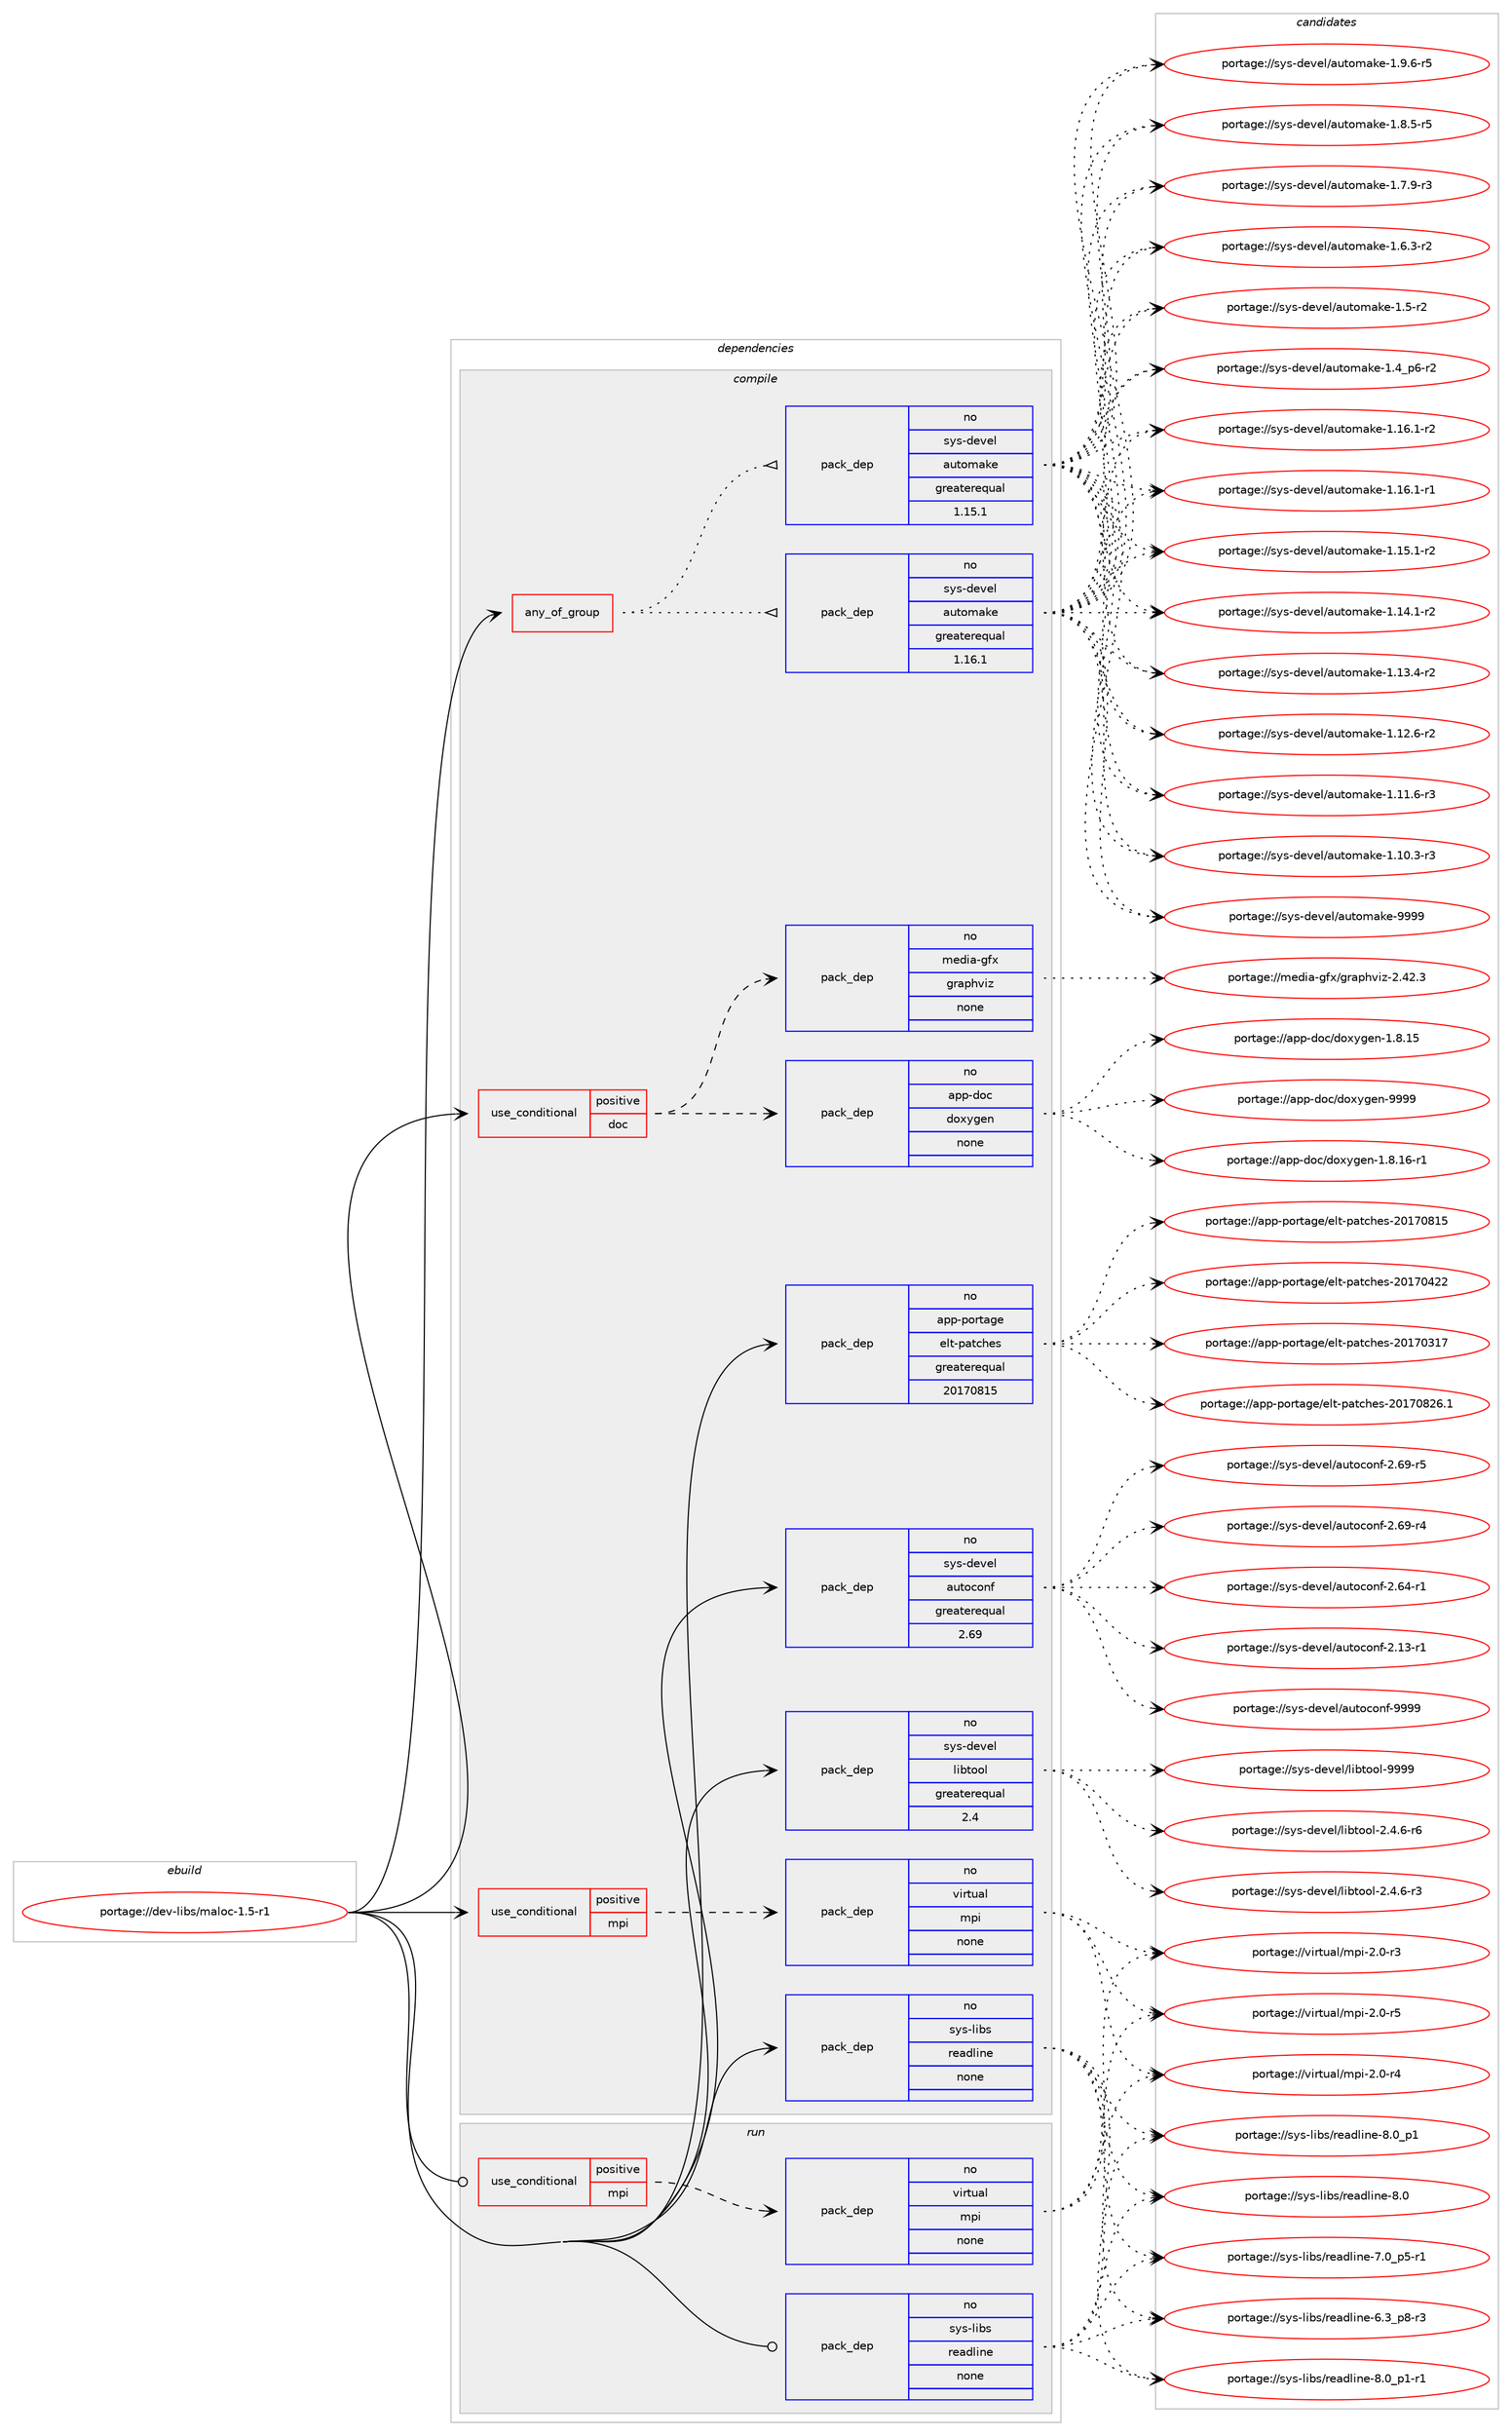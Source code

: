 digraph prolog {

# *************
# Graph options
# *************

newrank=true;
concentrate=true;
compound=true;
graph [rankdir=LR,fontname=Helvetica,fontsize=10,ranksep=1.5];#, ranksep=2.5, nodesep=0.2];
edge  [arrowhead=vee];
node  [fontname=Helvetica,fontsize=10];

# **********
# The ebuild
# **********

subgraph cluster_leftcol {
color=gray;
rank=same;
label=<<i>ebuild</i>>;
id [label="portage://dev-libs/maloc-1.5-r1", color=red, width=4, href="../dev-libs/maloc-1.5-r1.svg"];
}

# ****************
# The dependencies
# ****************

subgraph cluster_midcol {
color=gray;
label=<<i>dependencies</i>>;
subgraph cluster_compile {
fillcolor="#eeeeee";
style=filled;
label=<<i>compile</i>>;
subgraph any4969 {
dependency509550 [label=<<TABLE BORDER="0" CELLBORDER="1" CELLSPACING="0" CELLPADDING="4"><TR><TD CELLPADDING="10">any_of_group</TD></TR></TABLE>>, shape=none, color=red];subgraph pack379868 {
dependency509551 [label=<<TABLE BORDER="0" CELLBORDER="1" CELLSPACING="0" CELLPADDING="4" WIDTH="220"><TR><TD ROWSPAN="6" CELLPADDING="30">pack_dep</TD></TR><TR><TD WIDTH="110">no</TD></TR><TR><TD>sys-devel</TD></TR><TR><TD>automake</TD></TR><TR><TD>greaterequal</TD></TR><TR><TD>1.16.1</TD></TR></TABLE>>, shape=none, color=blue];
}
dependency509550:e -> dependency509551:w [weight=20,style="dotted",arrowhead="oinv"];
subgraph pack379869 {
dependency509552 [label=<<TABLE BORDER="0" CELLBORDER="1" CELLSPACING="0" CELLPADDING="4" WIDTH="220"><TR><TD ROWSPAN="6" CELLPADDING="30">pack_dep</TD></TR><TR><TD WIDTH="110">no</TD></TR><TR><TD>sys-devel</TD></TR><TR><TD>automake</TD></TR><TR><TD>greaterequal</TD></TR><TR><TD>1.15.1</TD></TR></TABLE>>, shape=none, color=blue];
}
dependency509550:e -> dependency509552:w [weight=20,style="dotted",arrowhead="oinv"];
}
id:e -> dependency509550:w [weight=20,style="solid",arrowhead="vee"];
subgraph cond124478 {
dependency509553 [label=<<TABLE BORDER="0" CELLBORDER="1" CELLSPACING="0" CELLPADDING="4"><TR><TD ROWSPAN="3" CELLPADDING="10">use_conditional</TD></TR><TR><TD>positive</TD></TR><TR><TD>doc</TD></TR></TABLE>>, shape=none, color=red];
subgraph pack379870 {
dependency509554 [label=<<TABLE BORDER="0" CELLBORDER="1" CELLSPACING="0" CELLPADDING="4" WIDTH="220"><TR><TD ROWSPAN="6" CELLPADDING="30">pack_dep</TD></TR><TR><TD WIDTH="110">no</TD></TR><TR><TD>media-gfx</TD></TR><TR><TD>graphviz</TD></TR><TR><TD>none</TD></TR><TR><TD></TD></TR></TABLE>>, shape=none, color=blue];
}
dependency509553:e -> dependency509554:w [weight=20,style="dashed",arrowhead="vee"];
subgraph pack379871 {
dependency509555 [label=<<TABLE BORDER="0" CELLBORDER="1" CELLSPACING="0" CELLPADDING="4" WIDTH="220"><TR><TD ROWSPAN="6" CELLPADDING="30">pack_dep</TD></TR><TR><TD WIDTH="110">no</TD></TR><TR><TD>app-doc</TD></TR><TR><TD>doxygen</TD></TR><TR><TD>none</TD></TR><TR><TD></TD></TR></TABLE>>, shape=none, color=blue];
}
dependency509553:e -> dependency509555:w [weight=20,style="dashed",arrowhead="vee"];
}
id:e -> dependency509553:w [weight=20,style="solid",arrowhead="vee"];
subgraph cond124479 {
dependency509556 [label=<<TABLE BORDER="0" CELLBORDER="1" CELLSPACING="0" CELLPADDING="4"><TR><TD ROWSPAN="3" CELLPADDING="10">use_conditional</TD></TR><TR><TD>positive</TD></TR><TR><TD>mpi</TD></TR></TABLE>>, shape=none, color=red];
subgraph pack379872 {
dependency509557 [label=<<TABLE BORDER="0" CELLBORDER="1" CELLSPACING="0" CELLPADDING="4" WIDTH="220"><TR><TD ROWSPAN="6" CELLPADDING="30">pack_dep</TD></TR><TR><TD WIDTH="110">no</TD></TR><TR><TD>virtual</TD></TR><TR><TD>mpi</TD></TR><TR><TD>none</TD></TR><TR><TD></TD></TR></TABLE>>, shape=none, color=blue];
}
dependency509556:e -> dependency509557:w [weight=20,style="dashed",arrowhead="vee"];
}
id:e -> dependency509556:w [weight=20,style="solid",arrowhead="vee"];
subgraph pack379873 {
dependency509558 [label=<<TABLE BORDER="0" CELLBORDER="1" CELLSPACING="0" CELLPADDING="4" WIDTH="220"><TR><TD ROWSPAN="6" CELLPADDING="30">pack_dep</TD></TR><TR><TD WIDTH="110">no</TD></TR><TR><TD>app-portage</TD></TR><TR><TD>elt-patches</TD></TR><TR><TD>greaterequal</TD></TR><TR><TD>20170815</TD></TR></TABLE>>, shape=none, color=blue];
}
id:e -> dependency509558:w [weight=20,style="solid",arrowhead="vee"];
subgraph pack379874 {
dependency509559 [label=<<TABLE BORDER="0" CELLBORDER="1" CELLSPACING="0" CELLPADDING="4" WIDTH="220"><TR><TD ROWSPAN="6" CELLPADDING="30">pack_dep</TD></TR><TR><TD WIDTH="110">no</TD></TR><TR><TD>sys-devel</TD></TR><TR><TD>autoconf</TD></TR><TR><TD>greaterequal</TD></TR><TR><TD>2.69</TD></TR></TABLE>>, shape=none, color=blue];
}
id:e -> dependency509559:w [weight=20,style="solid",arrowhead="vee"];
subgraph pack379875 {
dependency509560 [label=<<TABLE BORDER="0" CELLBORDER="1" CELLSPACING="0" CELLPADDING="4" WIDTH="220"><TR><TD ROWSPAN="6" CELLPADDING="30">pack_dep</TD></TR><TR><TD WIDTH="110">no</TD></TR><TR><TD>sys-devel</TD></TR><TR><TD>libtool</TD></TR><TR><TD>greaterequal</TD></TR><TR><TD>2.4</TD></TR></TABLE>>, shape=none, color=blue];
}
id:e -> dependency509560:w [weight=20,style="solid",arrowhead="vee"];
subgraph pack379876 {
dependency509561 [label=<<TABLE BORDER="0" CELLBORDER="1" CELLSPACING="0" CELLPADDING="4" WIDTH="220"><TR><TD ROWSPAN="6" CELLPADDING="30">pack_dep</TD></TR><TR><TD WIDTH="110">no</TD></TR><TR><TD>sys-libs</TD></TR><TR><TD>readline</TD></TR><TR><TD>none</TD></TR><TR><TD></TD></TR></TABLE>>, shape=none, color=blue];
}
id:e -> dependency509561:w [weight=20,style="solid",arrowhead="vee"];
}
subgraph cluster_compileandrun {
fillcolor="#eeeeee";
style=filled;
label=<<i>compile and run</i>>;
}
subgraph cluster_run {
fillcolor="#eeeeee";
style=filled;
label=<<i>run</i>>;
subgraph cond124480 {
dependency509562 [label=<<TABLE BORDER="0" CELLBORDER="1" CELLSPACING="0" CELLPADDING="4"><TR><TD ROWSPAN="3" CELLPADDING="10">use_conditional</TD></TR><TR><TD>positive</TD></TR><TR><TD>mpi</TD></TR></TABLE>>, shape=none, color=red];
subgraph pack379877 {
dependency509563 [label=<<TABLE BORDER="0" CELLBORDER="1" CELLSPACING="0" CELLPADDING="4" WIDTH="220"><TR><TD ROWSPAN="6" CELLPADDING="30">pack_dep</TD></TR><TR><TD WIDTH="110">no</TD></TR><TR><TD>virtual</TD></TR><TR><TD>mpi</TD></TR><TR><TD>none</TD></TR><TR><TD></TD></TR></TABLE>>, shape=none, color=blue];
}
dependency509562:e -> dependency509563:w [weight=20,style="dashed",arrowhead="vee"];
}
id:e -> dependency509562:w [weight=20,style="solid",arrowhead="odot"];
subgraph pack379878 {
dependency509564 [label=<<TABLE BORDER="0" CELLBORDER="1" CELLSPACING="0" CELLPADDING="4" WIDTH="220"><TR><TD ROWSPAN="6" CELLPADDING="30">pack_dep</TD></TR><TR><TD WIDTH="110">no</TD></TR><TR><TD>sys-libs</TD></TR><TR><TD>readline</TD></TR><TR><TD>none</TD></TR><TR><TD></TD></TR></TABLE>>, shape=none, color=blue];
}
id:e -> dependency509564:w [weight=20,style="solid",arrowhead="odot"];
}
}

# **************
# The candidates
# **************

subgraph cluster_choices {
rank=same;
color=gray;
label=<<i>candidates</i>>;

subgraph choice379868 {
color=black;
nodesep=1;
choice115121115451001011181011084797117116111109971071014557575757 [label="portage://sys-devel/automake-9999", color=red, width=4,href="../sys-devel/automake-9999.svg"];
choice115121115451001011181011084797117116111109971071014549465746544511453 [label="portage://sys-devel/automake-1.9.6-r5", color=red, width=4,href="../sys-devel/automake-1.9.6-r5.svg"];
choice115121115451001011181011084797117116111109971071014549465646534511453 [label="portage://sys-devel/automake-1.8.5-r5", color=red, width=4,href="../sys-devel/automake-1.8.5-r5.svg"];
choice115121115451001011181011084797117116111109971071014549465546574511451 [label="portage://sys-devel/automake-1.7.9-r3", color=red, width=4,href="../sys-devel/automake-1.7.9-r3.svg"];
choice115121115451001011181011084797117116111109971071014549465446514511450 [label="portage://sys-devel/automake-1.6.3-r2", color=red, width=4,href="../sys-devel/automake-1.6.3-r2.svg"];
choice11512111545100101118101108479711711611110997107101454946534511450 [label="portage://sys-devel/automake-1.5-r2", color=red, width=4,href="../sys-devel/automake-1.5-r2.svg"];
choice115121115451001011181011084797117116111109971071014549465295112544511450 [label="portage://sys-devel/automake-1.4_p6-r2", color=red, width=4,href="../sys-devel/automake-1.4_p6-r2.svg"];
choice11512111545100101118101108479711711611110997107101454946495446494511450 [label="portage://sys-devel/automake-1.16.1-r2", color=red, width=4,href="../sys-devel/automake-1.16.1-r2.svg"];
choice11512111545100101118101108479711711611110997107101454946495446494511449 [label="portage://sys-devel/automake-1.16.1-r1", color=red, width=4,href="../sys-devel/automake-1.16.1-r1.svg"];
choice11512111545100101118101108479711711611110997107101454946495346494511450 [label="portage://sys-devel/automake-1.15.1-r2", color=red, width=4,href="../sys-devel/automake-1.15.1-r2.svg"];
choice11512111545100101118101108479711711611110997107101454946495246494511450 [label="portage://sys-devel/automake-1.14.1-r2", color=red, width=4,href="../sys-devel/automake-1.14.1-r2.svg"];
choice11512111545100101118101108479711711611110997107101454946495146524511450 [label="portage://sys-devel/automake-1.13.4-r2", color=red, width=4,href="../sys-devel/automake-1.13.4-r2.svg"];
choice11512111545100101118101108479711711611110997107101454946495046544511450 [label="portage://sys-devel/automake-1.12.6-r2", color=red, width=4,href="../sys-devel/automake-1.12.6-r2.svg"];
choice11512111545100101118101108479711711611110997107101454946494946544511451 [label="portage://sys-devel/automake-1.11.6-r3", color=red, width=4,href="../sys-devel/automake-1.11.6-r3.svg"];
choice11512111545100101118101108479711711611110997107101454946494846514511451 [label="portage://sys-devel/automake-1.10.3-r3", color=red, width=4,href="../sys-devel/automake-1.10.3-r3.svg"];
dependency509551:e -> choice115121115451001011181011084797117116111109971071014557575757:w [style=dotted,weight="100"];
dependency509551:e -> choice115121115451001011181011084797117116111109971071014549465746544511453:w [style=dotted,weight="100"];
dependency509551:e -> choice115121115451001011181011084797117116111109971071014549465646534511453:w [style=dotted,weight="100"];
dependency509551:e -> choice115121115451001011181011084797117116111109971071014549465546574511451:w [style=dotted,weight="100"];
dependency509551:e -> choice115121115451001011181011084797117116111109971071014549465446514511450:w [style=dotted,weight="100"];
dependency509551:e -> choice11512111545100101118101108479711711611110997107101454946534511450:w [style=dotted,weight="100"];
dependency509551:e -> choice115121115451001011181011084797117116111109971071014549465295112544511450:w [style=dotted,weight="100"];
dependency509551:e -> choice11512111545100101118101108479711711611110997107101454946495446494511450:w [style=dotted,weight="100"];
dependency509551:e -> choice11512111545100101118101108479711711611110997107101454946495446494511449:w [style=dotted,weight="100"];
dependency509551:e -> choice11512111545100101118101108479711711611110997107101454946495346494511450:w [style=dotted,weight="100"];
dependency509551:e -> choice11512111545100101118101108479711711611110997107101454946495246494511450:w [style=dotted,weight="100"];
dependency509551:e -> choice11512111545100101118101108479711711611110997107101454946495146524511450:w [style=dotted,weight="100"];
dependency509551:e -> choice11512111545100101118101108479711711611110997107101454946495046544511450:w [style=dotted,weight="100"];
dependency509551:e -> choice11512111545100101118101108479711711611110997107101454946494946544511451:w [style=dotted,weight="100"];
dependency509551:e -> choice11512111545100101118101108479711711611110997107101454946494846514511451:w [style=dotted,weight="100"];
}
subgraph choice379869 {
color=black;
nodesep=1;
choice115121115451001011181011084797117116111109971071014557575757 [label="portage://sys-devel/automake-9999", color=red, width=4,href="../sys-devel/automake-9999.svg"];
choice115121115451001011181011084797117116111109971071014549465746544511453 [label="portage://sys-devel/automake-1.9.6-r5", color=red, width=4,href="../sys-devel/automake-1.9.6-r5.svg"];
choice115121115451001011181011084797117116111109971071014549465646534511453 [label="portage://sys-devel/automake-1.8.5-r5", color=red, width=4,href="../sys-devel/automake-1.8.5-r5.svg"];
choice115121115451001011181011084797117116111109971071014549465546574511451 [label="portage://sys-devel/automake-1.7.9-r3", color=red, width=4,href="../sys-devel/automake-1.7.9-r3.svg"];
choice115121115451001011181011084797117116111109971071014549465446514511450 [label="portage://sys-devel/automake-1.6.3-r2", color=red, width=4,href="../sys-devel/automake-1.6.3-r2.svg"];
choice11512111545100101118101108479711711611110997107101454946534511450 [label="portage://sys-devel/automake-1.5-r2", color=red, width=4,href="../sys-devel/automake-1.5-r2.svg"];
choice115121115451001011181011084797117116111109971071014549465295112544511450 [label="portage://sys-devel/automake-1.4_p6-r2", color=red, width=4,href="../sys-devel/automake-1.4_p6-r2.svg"];
choice11512111545100101118101108479711711611110997107101454946495446494511450 [label="portage://sys-devel/automake-1.16.1-r2", color=red, width=4,href="../sys-devel/automake-1.16.1-r2.svg"];
choice11512111545100101118101108479711711611110997107101454946495446494511449 [label="portage://sys-devel/automake-1.16.1-r1", color=red, width=4,href="../sys-devel/automake-1.16.1-r1.svg"];
choice11512111545100101118101108479711711611110997107101454946495346494511450 [label="portage://sys-devel/automake-1.15.1-r2", color=red, width=4,href="../sys-devel/automake-1.15.1-r2.svg"];
choice11512111545100101118101108479711711611110997107101454946495246494511450 [label="portage://sys-devel/automake-1.14.1-r2", color=red, width=4,href="../sys-devel/automake-1.14.1-r2.svg"];
choice11512111545100101118101108479711711611110997107101454946495146524511450 [label="portage://sys-devel/automake-1.13.4-r2", color=red, width=4,href="../sys-devel/automake-1.13.4-r2.svg"];
choice11512111545100101118101108479711711611110997107101454946495046544511450 [label="portage://sys-devel/automake-1.12.6-r2", color=red, width=4,href="../sys-devel/automake-1.12.6-r2.svg"];
choice11512111545100101118101108479711711611110997107101454946494946544511451 [label="portage://sys-devel/automake-1.11.6-r3", color=red, width=4,href="../sys-devel/automake-1.11.6-r3.svg"];
choice11512111545100101118101108479711711611110997107101454946494846514511451 [label="portage://sys-devel/automake-1.10.3-r3", color=red, width=4,href="../sys-devel/automake-1.10.3-r3.svg"];
dependency509552:e -> choice115121115451001011181011084797117116111109971071014557575757:w [style=dotted,weight="100"];
dependency509552:e -> choice115121115451001011181011084797117116111109971071014549465746544511453:w [style=dotted,weight="100"];
dependency509552:e -> choice115121115451001011181011084797117116111109971071014549465646534511453:w [style=dotted,weight="100"];
dependency509552:e -> choice115121115451001011181011084797117116111109971071014549465546574511451:w [style=dotted,weight="100"];
dependency509552:e -> choice115121115451001011181011084797117116111109971071014549465446514511450:w [style=dotted,weight="100"];
dependency509552:e -> choice11512111545100101118101108479711711611110997107101454946534511450:w [style=dotted,weight="100"];
dependency509552:e -> choice115121115451001011181011084797117116111109971071014549465295112544511450:w [style=dotted,weight="100"];
dependency509552:e -> choice11512111545100101118101108479711711611110997107101454946495446494511450:w [style=dotted,weight="100"];
dependency509552:e -> choice11512111545100101118101108479711711611110997107101454946495446494511449:w [style=dotted,weight="100"];
dependency509552:e -> choice11512111545100101118101108479711711611110997107101454946495346494511450:w [style=dotted,weight="100"];
dependency509552:e -> choice11512111545100101118101108479711711611110997107101454946495246494511450:w [style=dotted,weight="100"];
dependency509552:e -> choice11512111545100101118101108479711711611110997107101454946495146524511450:w [style=dotted,weight="100"];
dependency509552:e -> choice11512111545100101118101108479711711611110997107101454946495046544511450:w [style=dotted,weight="100"];
dependency509552:e -> choice11512111545100101118101108479711711611110997107101454946494946544511451:w [style=dotted,weight="100"];
dependency509552:e -> choice11512111545100101118101108479711711611110997107101454946494846514511451:w [style=dotted,weight="100"];
}
subgraph choice379870 {
color=black;
nodesep=1;
choice1091011001059745103102120471031149711210411810512245504652504651 [label="portage://media-gfx/graphviz-2.42.3", color=red, width=4,href="../media-gfx/graphviz-2.42.3.svg"];
dependency509554:e -> choice1091011001059745103102120471031149711210411810512245504652504651:w [style=dotted,weight="100"];
}
subgraph choice379871 {
color=black;
nodesep=1;
choice971121124510011199471001111201211031011104557575757 [label="portage://app-doc/doxygen-9999", color=red, width=4,href="../app-doc/doxygen-9999.svg"];
choice97112112451001119947100111120121103101110454946564649544511449 [label="portage://app-doc/doxygen-1.8.16-r1", color=red, width=4,href="../app-doc/doxygen-1.8.16-r1.svg"];
choice9711211245100111994710011112012110310111045494656464953 [label="portage://app-doc/doxygen-1.8.15", color=red, width=4,href="../app-doc/doxygen-1.8.15.svg"];
dependency509555:e -> choice971121124510011199471001111201211031011104557575757:w [style=dotted,weight="100"];
dependency509555:e -> choice97112112451001119947100111120121103101110454946564649544511449:w [style=dotted,weight="100"];
dependency509555:e -> choice9711211245100111994710011112012110310111045494656464953:w [style=dotted,weight="100"];
}
subgraph choice379872 {
color=black;
nodesep=1;
choice1181051141161179710847109112105455046484511453 [label="portage://virtual/mpi-2.0-r5", color=red, width=4,href="../virtual/mpi-2.0-r5.svg"];
choice1181051141161179710847109112105455046484511452 [label="portage://virtual/mpi-2.0-r4", color=red, width=4,href="../virtual/mpi-2.0-r4.svg"];
choice1181051141161179710847109112105455046484511451 [label="portage://virtual/mpi-2.0-r3", color=red, width=4,href="../virtual/mpi-2.0-r3.svg"];
dependency509557:e -> choice1181051141161179710847109112105455046484511453:w [style=dotted,weight="100"];
dependency509557:e -> choice1181051141161179710847109112105455046484511452:w [style=dotted,weight="100"];
dependency509557:e -> choice1181051141161179710847109112105455046484511451:w [style=dotted,weight="100"];
}
subgraph choice379873 {
color=black;
nodesep=1;
choice971121124511211111411697103101471011081164511297116991041011154550484955485650544649 [label="portage://app-portage/elt-patches-20170826.1", color=red, width=4,href="../app-portage/elt-patches-20170826.1.svg"];
choice97112112451121111141169710310147101108116451129711699104101115455048495548564953 [label="portage://app-portage/elt-patches-20170815", color=red, width=4,href="../app-portage/elt-patches-20170815.svg"];
choice97112112451121111141169710310147101108116451129711699104101115455048495548525050 [label="portage://app-portage/elt-patches-20170422", color=red, width=4,href="../app-portage/elt-patches-20170422.svg"];
choice97112112451121111141169710310147101108116451129711699104101115455048495548514955 [label="portage://app-portage/elt-patches-20170317", color=red, width=4,href="../app-portage/elt-patches-20170317.svg"];
dependency509558:e -> choice971121124511211111411697103101471011081164511297116991041011154550484955485650544649:w [style=dotted,weight="100"];
dependency509558:e -> choice97112112451121111141169710310147101108116451129711699104101115455048495548564953:w [style=dotted,weight="100"];
dependency509558:e -> choice97112112451121111141169710310147101108116451129711699104101115455048495548525050:w [style=dotted,weight="100"];
dependency509558:e -> choice97112112451121111141169710310147101108116451129711699104101115455048495548514955:w [style=dotted,weight="100"];
}
subgraph choice379874 {
color=black;
nodesep=1;
choice115121115451001011181011084797117116111991111101024557575757 [label="portage://sys-devel/autoconf-9999", color=red, width=4,href="../sys-devel/autoconf-9999.svg"];
choice1151211154510010111810110847971171161119911111010245504654574511453 [label="portage://sys-devel/autoconf-2.69-r5", color=red, width=4,href="../sys-devel/autoconf-2.69-r5.svg"];
choice1151211154510010111810110847971171161119911111010245504654574511452 [label="portage://sys-devel/autoconf-2.69-r4", color=red, width=4,href="../sys-devel/autoconf-2.69-r4.svg"];
choice1151211154510010111810110847971171161119911111010245504654524511449 [label="portage://sys-devel/autoconf-2.64-r1", color=red, width=4,href="../sys-devel/autoconf-2.64-r1.svg"];
choice1151211154510010111810110847971171161119911111010245504649514511449 [label="portage://sys-devel/autoconf-2.13-r1", color=red, width=4,href="../sys-devel/autoconf-2.13-r1.svg"];
dependency509559:e -> choice115121115451001011181011084797117116111991111101024557575757:w [style=dotted,weight="100"];
dependency509559:e -> choice1151211154510010111810110847971171161119911111010245504654574511453:w [style=dotted,weight="100"];
dependency509559:e -> choice1151211154510010111810110847971171161119911111010245504654574511452:w [style=dotted,weight="100"];
dependency509559:e -> choice1151211154510010111810110847971171161119911111010245504654524511449:w [style=dotted,weight="100"];
dependency509559:e -> choice1151211154510010111810110847971171161119911111010245504649514511449:w [style=dotted,weight="100"];
}
subgraph choice379875 {
color=black;
nodesep=1;
choice1151211154510010111810110847108105981161111111084557575757 [label="portage://sys-devel/libtool-9999", color=red, width=4,href="../sys-devel/libtool-9999.svg"];
choice1151211154510010111810110847108105981161111111084550465246544511454 [label="portage://sys-devel/libtool-2.4.6-r6", color=red, width=4,href="../sys-devel/libtool-2.4.6-r6.svg"];
choice1151211154510010111810110847108105981161111111084550465246544511451 [label="portage://sys-devel/libtool-2.4.6-r3", color=red, width=4,href="../sys-devel/libtool-2.4.6-r3.svg"];
dependency509560:e -> choice1151211154510010111810110847108105981161111111084557575757:w [style=dotted,weight="100"];
dependency509560:e -> choice1151211154510010111810110847108105981161111111084550465246544511454:w [style=dotted,weight="100"];
dependency509560:e -> choice1151211154510010111810110847108105981161111111084550465246544511451:w [style=dotted,weight="100"];
}
subgraph choice379876 {
color=black;
nodesep=1;
choice115121115451081059811547114101971001081051101014556464895112494511449 [label="portage://sys-libs/readline-8.0_p1-r1", color=red, width=4,href="../sys-libs/readline-8.0_p1-r1.svg"];
choice11512111545108105981154711410197100108105110101455646489511249 [label="portage://sys-libs/readline-8.0_p1", color=red, width=4,href="../sys-libs/readline-8.0_p1.svg"];
choice1151211154510810598115471141019710010810511010145564648 [label="portage://sys-libs/readline-8.0", color=red, width=4,href="../sys-libs/readline-8.0.svg"];
choice115121115451081059811547114101971001081051101014555464895112534511449 [label="portage://sys-libs/readline-7.0_p5-r1", color=red, width=4,href="../sys-libs/readline-7.0_p5-r1.svg"];
choice115121115451081059811547114101971001081051101014554465195112564511451 [label="portage://sys-libs/readline-6.3_p8-r3", color=red, width=4,href="../sys-libs/readline-6.3_p8-r3.svg"];
dependency509561:e -> choice115121115451081059811547114101971001081051101014556464895112494511449:w [style=dotted,weight="100"];
dependency509561:e -> choice11512111545108105981154711410197100108105110101455646489511249:w [style=dotted,weight="100"];
dependency509561:e -> choice1151211154510810598115471141019710010810511010145564648:w [style=dotted,weight="100"];
dependency509561:e -> choice115121115451081059811547114101971001081051101014555464895112534511449:w [style=dotted,weight="100"];
dependency509561:e -> choice115121115451081059811547114101971001081051101014554465195112564511451:w [style=dotted,weight="100"];
}
subgraph choice379877 {
color=black;
nodesep=1;
choice1181051141161179710847109112105455046484511453 [label="portage://virtual/mpi-2.0-r5", color=red, width=4,href="../virtual/mpi-2.0-r5.svg"];
choice1181051141161179710847109112105455046484511452 [label="portage://virtual/mpi-2.0-r4", color=red, width=4,href="../virtual/mpi-2.0-r4.svg"];
choice1181051141161179710847109112105455046484511451 [label="portage://virtual/mpi-2.0-r3", color=red, width=4,href="../virtual/mpi-2.0-r3.svg"];
dependency509563:e -> choice1181051141161179710847109112105455046484511453:w [style=dotted,weight="100"];
dependency509563:e -> choice1181051141161179710847109112105455046484511452:w [style=dotted,weight="100"];
dependency509563:e -> choice1181051141161179710847109112105455046484511451:w [style=dotted,weight="100"];
}
subgraph choice379878 {
color=black;
nodesep=1;
choice115121115451081059811547114101971001081051101014556464895112494511449 [label="portage://sys-libs/readline-8.0_p1-r1", color=red, width=4,href="../sys-libs/readline-8.0_p1-r1.svg"];
choice11512111545108105981154711410197100108105110101455646489511249 [label="portage://sys-libs/readline-8.0_p1", color=red, width=4,href="../sys-libs/readline-8.0_p1.svg"];
choice1151211154510810598115471141019710010810511010145564648 [label="portage://sys-libs/readline-8.0", color=red, width=4,href="../sys-libs/readline-8.0.svg"];
choice115121115451081059811547114101971001081051101014555464895112534511449 [label="portage://sys-libs/readline-7.0_p5-r1", color=red, width=4,href="../sys-libs/readline-7.0_p5-r1.svg"];
choice115121115451081059811547114101971001081051101014554465195112564511451 [label="portage://sys-libs/readline-6.3_p8-r3", color=red, width=4,href="../sys-libs/readline-6.3_p8-r3.svg"];
dependency509564:e -> choice115121115451081059811547114101971001081051101014556464895112494511449:w [style=dotted,weight="100"];
dependency509564:e -> choice11512111545108105981154711410197100108105110101455646489511249:w [style=dotted,weight="100"];
dependency509564:e -> choice1151211154510810598115471141019710010810511010145564648:w [style=dotted,weight="100"];
dependency509564:e -> choice115121115451081059811547114101971001081051101014555464895112534511449:w [style=dotted,weight="100"];
dependency509564:e -> choice115121115451081059811547114101971001081051101014554465195112564511451:w [style=dotted,weight="100"];
}
}

}
